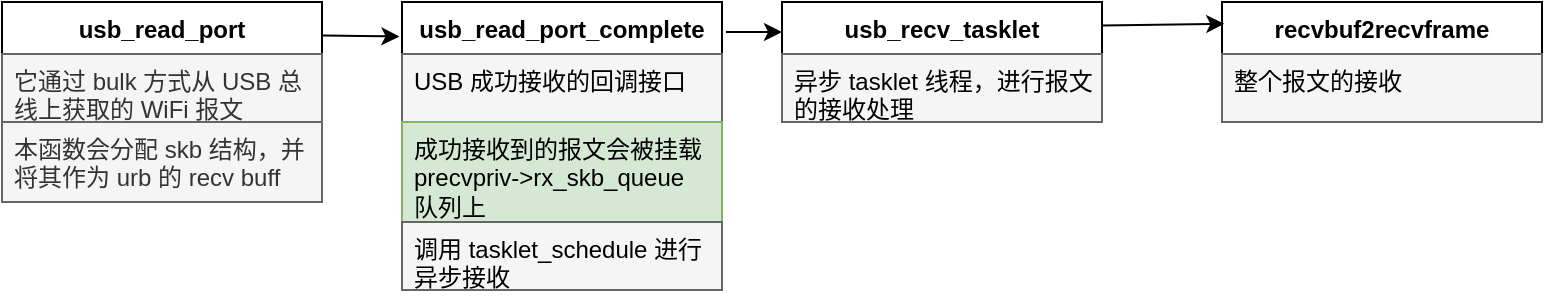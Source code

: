 <mxfile version="13.8.2" type="github">
  <diagram id="C5RBs43oDa-KdzZeNtuy" name="Page-1">
    <mxGraphModel dx="1422" dy="804" grid="1" gridSize="10" guides="0" tooltips="1" connect="1" arrows="1" fold="1" page="1" pageScale="1" pageWidth="827" pageHeight="1169" math="0" shadow="0">
      <root>
        <mxCell id="WIyWlLk6GJQsqaUBKTNV-0" />
        <mxCell id="WIyWlLk6GJQsqaUBKTNV-1" parent="WIyWlLk6GJQsqaUBKTNV-0" />
        <mxCell id="YjSYnt3zApJmm7NLN-Qj-47" value="" style="edgeStyle=none;rounded=0;orthogonalLoop=1;jettySize=auto;html=1;entryX=-0.008;entryY=0.12;entryDx=0;entryDy=0;entryPerimeter=0;exitX=1.003;exitY=0.167;exitDx=0;exitDy=0;exitPerimeter=0;" edge="1" parent="WIyWlLk6GJQsqaUBKTNV-1" source="YjSYnt3zApJmm7NLN-Qj-0" target="YjSYnt3zApJmm7NLN-Qj-44">
          <mxGeometry relative="1" as="geometry">
            <Array as="points">
              <mxPoint x="230" y="107" />
            </Array>
          </mxGeometry>
        </mxCell>
        <object label="usb_read_port" test="" id="YjSYnt3zApJmm7NLN-Qj-0">
          <mxCell style="swimlane;fontStyle=1;align=center;verticalAlign=top;childLayout=stackLayout;horizontal=1;startSize=26;horizontalStack=0;resizeParent=1;resizeParentMax=0;resizeLast=0;collapsible=1;marginBottom=0;" vertex="1" parent="WIyWlLk6GJQsqaUBKTNV-1">
            <mxGeometry x="50" y="90" width="160" height="100" as="geometry">
              <mxRectangle x="50" y="90" width="120" height="26" as="alternateBounds" />
            </mxGeometry>
          </mxCell>
        </object>
        <mxCell id="YjSYnt3zApJmm7NLN-Qj-39" value="它通过 bulk 方式从 USB 总线上获取的 WiFi 报文&lt;br&gt;" style="text;strokeColor=#666666;fillColor=#f5f5f5;align=left;verticalAlign=top;spacingLeft=4;spacingRight=4;overflow=hidden;rotatable=0;points=[[0,0.5],[1,0.5]];portConstraint=eastwest;labelBorderColor=none;fontColor=#333333;html=1;whiteSpace=wrap;" vertex="1" parent="YjSYnt3zApJmm7NLN-Qj-0">
          <mxGeometry y="26" width="160" height="34" as="geometry" />
        </mxCell>
        <mxCell id="YjSYnt3zApJmm7NLN-Qj-38" value="本函数会分配 skb 结构，并将其作为 urb 的 recv buff " style="text;strokeColor=#666666;fillColor=#f5f5f5;align=left;verticalAlign=top;spacingLeft=4;spacingRight=4;overflow=hidden;rotatable=0;points=[[0,0.5],[1,0.5]];portConstraint=eastwest;fontColor=#333333;whiteSpace=wrap;" vertex="1" parent="YjSYnt3zApJmm7NLN-Qj-0">
          <mxGeometry y="60" width="160" height="40" as="geometry" />
        </mxCell>
        <object label="usb_read_port_complete" item="cal" id="YjSYnt3zApJmm7NLN-Qj-44">
          <mxCell style="swimlane;fontStyle=1;align=center;verticalAlign=top;childLayout=stackLayout;horizontal=1;startSize=26;horizontalStack=0;resizeParent=1;resizeParentMax=0;resizeLast=0;collapsible=1;marginBottom=0;" vertex="1" parent="WIyWlLk6GJQsqaUBKTNV-1">
            <mxGeometry x="250" y="90" width="160" height="144" as="geometry">
              <mxRectangle x="250" y="90" width="120" height="26" as="alternateBounds" />
            </mxGeometry>
          </mxCell>
        </object>
        <mxCell id="YjSYnt3zApJmm7NLN-Qj-45" value="&lt;span style=&quot;color: rgb(0 , 0 , 0)&quot;&gt;USB 成功接收的回调接口&lt;/span&gt;" style="text;strokeColor=#666666;fillColor=#f5f5f5;align=left;verticalAlign=top;spacingLeft=4;spacingRight=4;overflow=hidden;rotatable=0;points=[[0,0.5],[1,0.5]];portConstraint=eastwest;labelBorderColor=none;fontColor=#333333;html=1;whiteSpace=wrap;" vertex="1" parent="YjSYnt3zApJmm7NLN-Qj-44">
          <mxGeometry y="26" width="160" height="34" as="geometry" />
        </mxCell>
        <mxCell id="YjSYnt3zApJmm7NLN-Qj-46" value="成功接收到的报文会被挂载 precvpriv-&gt;rx_skb_queue 队列上" style="text;strokeColor=#82b366;fillColor=#d5e8d4;align=left;verticalAlign=top;spacingLeft=4;spacingRight=4;overflow=hidden;rotatable=0;points=[[0,0.5],[1,0.5]];portConstraint=eastwest;whiteSpace=wrap;" vertex="1" parent="YjSYnt3zApJmm7NLN-Qj-44">
          <mxGeometry y="60" width="160" height="50" as="geometry" />
        </mxCell>
        <mxCell id="YjSYnt3zApJmm7NLN-Qj-52" value="&lt;font color=&quot;#000000&quot;&gt;调用 tasklet_schedule 进行异步接收&lt;/font&gt;" style="text;strokeColor=#666666;fillColor=#f5f5f5;align=left;verticalAlign=top;spacingLeft=4;spacingRight=4;overflow=hidden;rotatable=0;points=[[0,0.5],[1,0.5]];portConstraint=eastwest;labelBorderColor=none;fontColor=#333333;html=1;whiteSpace=wrap;" vertex="1" parent="YjSYnt3zApJmm7NLN-Qj-44">
          <mxGeometry y="110" width="160" height="34" as="geometry" />
        </mxCell>
        <object label="usb_recv_tasklet" item="cal" id="YjSYnt3zApJmm7NLN-Qj-53">
          <mxCell style="swimlane;fontStyle=1;align=center;verticalAlign=top;childLayout=stackLayout;horizontal=1;startSize=26;horizontalStack=0;resizeParent=1;resizeParentMax=0;resizeLast=0;collapsible=1;marginBottom=0;" vertex="1" parent="WIyWlLk6GJQsqaUBKTNV-1">
            <mxGeometry x="440" y="90" width="160" height="60" as="geometry">
              <mxRectangle x="250" y="90" width="120" height="26" as="alternateBounds" />
            </mxGeometry>
          </mxCell>
        </object>
        <mxCell id="YjSYnt3zApJmm7NLN-Qj-56" value="&lt;font color=&quot;#000000&quot;&gt;异步 tasklet 线程，进行报文的接收处理&lt;/font&gt;" style="text;strokeColor=#666666;fillColor=#f5f5f5;align=left;verticalAlign=top;spacingLeft=4;spacingRight=4;overflow=hidden;rotatable=0;points=[[0,0.5],[1,0.5]];portConstraint=eastwest;labelBorderColor=none;fontColor=#333333;html=1;whiteSpace=wrap;" vertex="1" parent="YjSYnt3zApJmm7NLN-Qj-53">
          <mxGeometry y="26" width="160" height="34" as="geometry" />
        </mxCell>
        <object label="recvbuf2recvframe" item="cal" id="YjSYnt3zApJmm7NLN-Qj-57">
          <mxCell style="swimlane;fontStyle=1;align=center;verticalAlign=top;childLayout=stackLayout;horizontal=1;startSize=26;horizontalStack=0;resizeParent=1;resizeParentMax=0;resizeLast=0;collapsible=1;marginBottom=0;" vertex="1" parent="WIyWlLk6GJQsqaUBKTNV-1">
            <mxGeometry x="660" y="90" width="160" height="60" as="geometry">
              <mxRectangle x="250" y="90" width="120" height="26" as="alternateBounds" />
            </mxGeometry>
          </mxCell>
        </object>
        <mxCell id="YjSYnt3zApJmm7NLN-Qj-58" value="&lt;font color=&quot;#000000&quot;&gt;整个报文的接收&lt;/font&gt;" style="text;strokeColor=#666666;fillColor=#f5f5f5;align=left;verticalAlign=top;spacingLeft=4;spacingRight=4;overflow=hidden;rotatable=0;points=[[0,0.5],[1,0.5]];portConstraint=eastwest;labelBorderColor=none;fontColor=#333333;html=1;whiteSpace=wrap;" vertex="1" parent="YjSYnt3zApJmm7NLN-Qj-57">
          <mxGeometry y="26" width="160" height="34" as="geometry" />
        </mxCell>
        <mxCell id="YjSYnt3zApJmm7NLN-Qj-60" value="" style="endArrow=classic;html=1;" edge="1" parent="WIyWlLk6GJQsqaUBKTNV-1">
          <mxGeometry width="50" height="50" relative="1" as="geometry">
            <mxPoint x="412" y="105" as="sourcePoint" />
            <mxPoint x="440" y="105" as="targetPoint" />
          </mxGeometry>
        </mxCell>
        <mxCell id="YjSYnt3zApJmm7NLN-Qj-61" value="" style="endArrow=classic;html=1;exitX=1.013;exitY=0.116;exitDx=0;exitDy=0;exitPerimeter=0;entryX=0.007;entryY=0.182;entryDx=0;entryDy=0;entryPerimeter=0;" edge="1" parent="WIyWlLk6GJQsqaUBKTNV-1" target="YjSYnt3zApJmm7NLN-Qj-57">
          <mxGeometry width="50" height="50" relative="1" as="geometry">
            <mxPoint x="600.0" y="101.704" as="sourcePoint" />
            <mxPoint x="657.92" y="100" as="targetPoint" />
          </mxGeometry>
        </mxCell>
      </root>
    </mxGraphModel>
  </diagram>
</mxfile>
